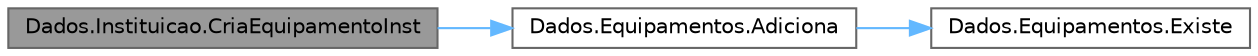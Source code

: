 digraph "Dados.Instituicao.CriaEquipamentoInst"
{
 // LATEX_PDF_SIZE
  bgcolor="transparent";
  edge [fontname=Helvetica,fontsize=10,labelfontname=Helvetica,labelfontsize=10];
  node [fontname=Helvetica,fontsize=10,shape=box,height=0.2,width=0.4];
  rankdir="LR";
  Node1 [id="Node000001",label="Dados.Instituicao.CriaEquipamentoInst",height=0.2,width=0.4,color="gray40", fillcolor="grey60", style="filled", fontcolor="black",tooltip="Funcao que adiciona um equipamento na lista de equipamentos da instituicao."];
  Node1 -> Node2 [id="edge1_Node000001_Node000002",color="steelblue1",style="solid",tooltip=" "];
  Node2 [id="Node000002",label="Dados.Equipamentos.Adiciona",height=0.2,width=0.4,color="grey40", fillcolor="white", style="filled",URL="$class_dados_1_1_equipamentos.html#ab7e392947487042b114e9b77eb96cddb",tooltip="Funcao que adiciona um equipamento num dicionario de equipamentos."];
  Node2 -> Node3 [id="edge2_Node000002_Node000003",color="steelblue1",style="solid",tooltip=" "];
  Node3 [id="Node000003",label="Dados.Equipamentos.Existe",height=0.2,width=0.4,color="grey40", fillcolor="white", style="filled",URL="$class_dados_1_1_equipamentos.html#a5a69d454e668f8545416c3be10885ccc",tooltip="Funcao que verifica se existe um determinado equipamento num dicionario de equipamentos."];
}
